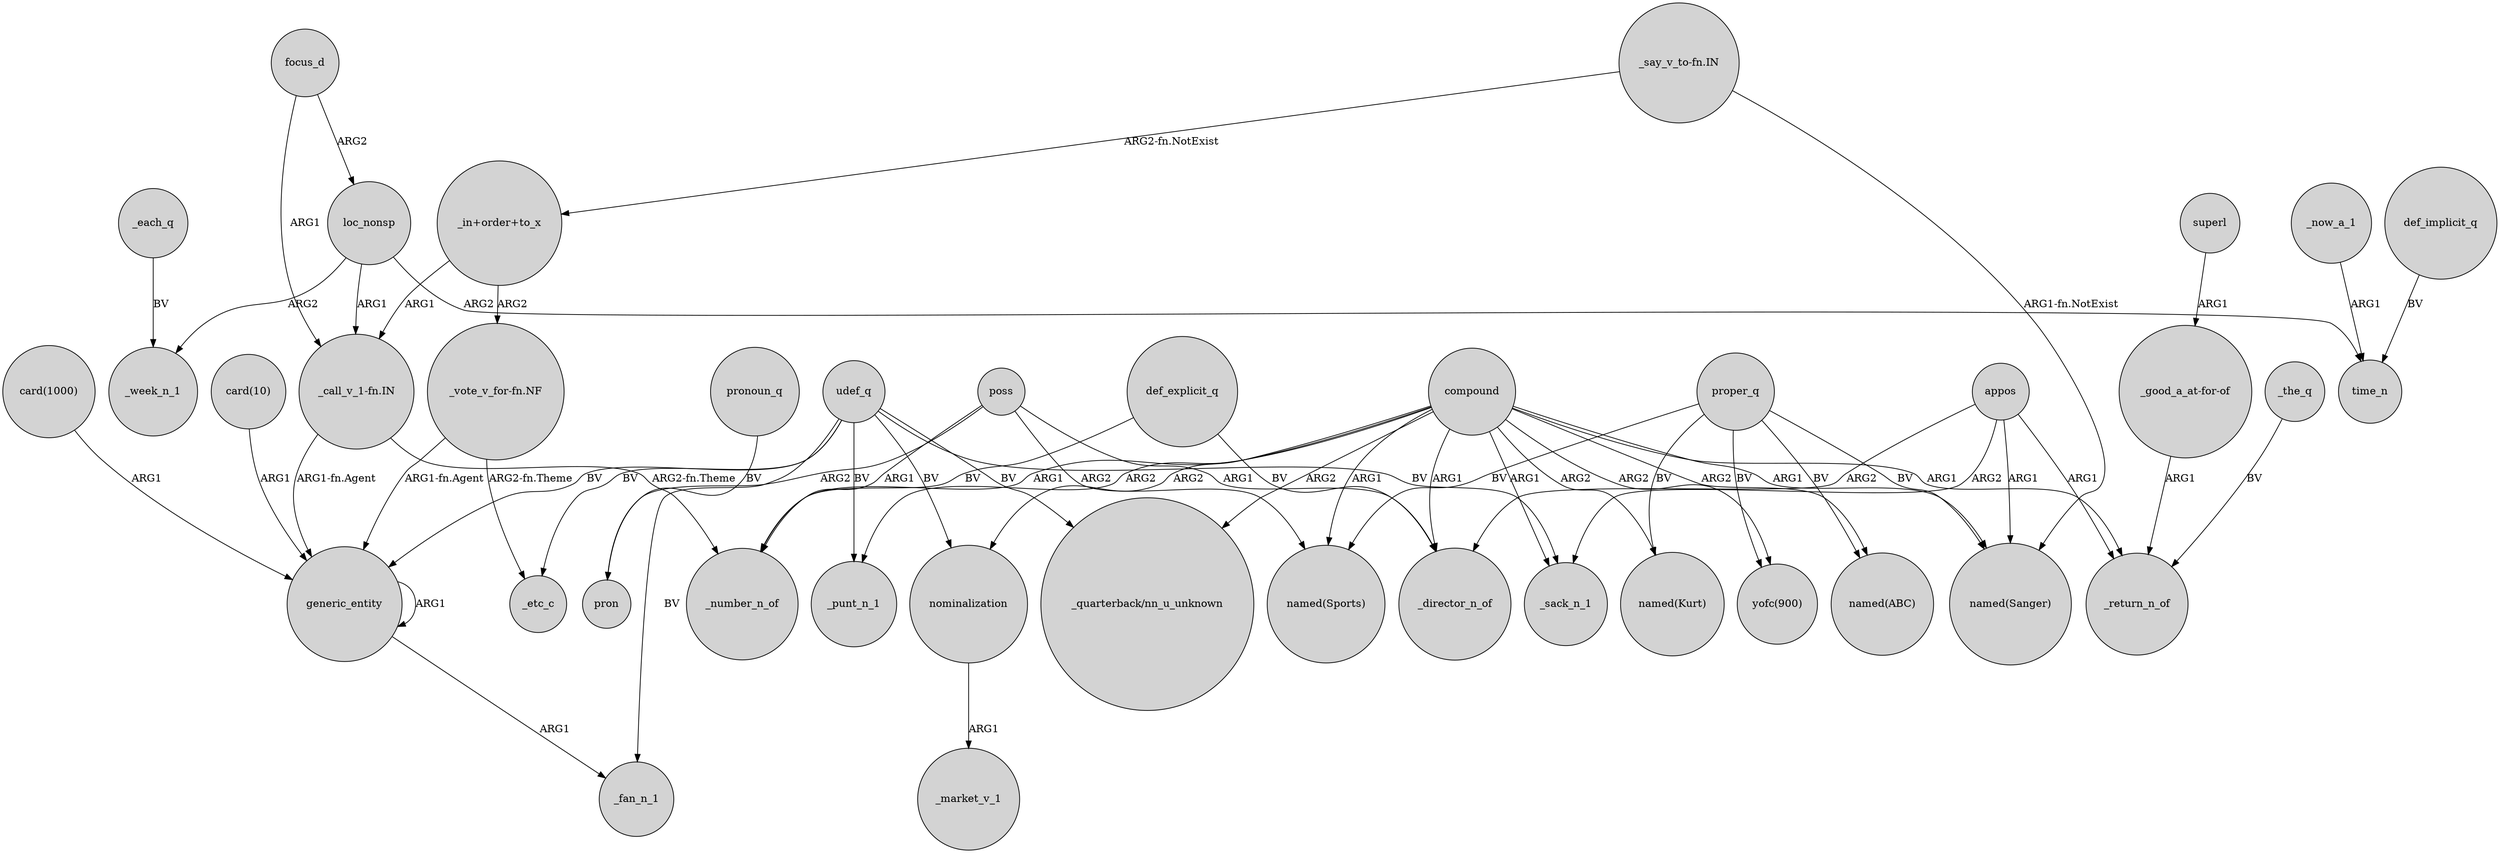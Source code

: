 digraph {
	node [shape=circle style=filled]
	focus_d -> loc_nonsp [label=ARG2]
	compound -> "named(Sanger)" [label=ARG1]
	"_say_v_to-fn.IN" -> "_in+order+to_x" [label="ARG2-fn.NotExist"]
	compound -> "_quarterback/nn_u_unknown" [label=ARG2]
	_the_q -> _return_n_of [label=BV]
	udef_q -> generic_entity [label=BV]
	poss -> pron [label=ARG2]
	proper_q -> "named(Sports)" [label=BV]
	loc_nonsp -> "_call_v_1-fn.IN" [label=ARG1]
	poss -> _director_n_of [label=ARG1]
	"card(10)" -> generic_entity [label=ARG1]
	poss -> "named(Sports)" [label=ARG2]
	"_in+order+to_x" -> "_call_v_1-fn.IN" [label=ARG1]
	proper_q -> "named(Sanger)" [label=BV]
	nominalization -> _market_v_1 [label=ARG1]
	compound -> _punt_n_1 [label=ARG2]
	udef_q -> _fan_n_1 [label=BV]
	proper_q -> "yofc(900)" [label=BV]
	udef_q -> _etc_c [label=BV]
	compound -> nominalization [label=ARG2]
	"_say_v_to-fn.IN" -> "named(Sanger)" [label="ARG1-fn.NotExist"]
	generic_entity -> generic_entity [label=ARG1]
	generic_entity -> _fan_n_1 [label=ARG1]
	"card(1000)" -> generic_entity [label=ARG1]
	compound -> _return_n_of [label=ARG1]
	udef_q -> _punt_n_1 [label=BV]
	loc_nonsp -> time_n [label=ARG2]
	def_explicit_q -> _number_n_of [label=BV]
	appos -> "named(Sanger)" [label=ARG1]
	poss -> _number_n_of [label=ARG1]
	pronoun_q -> pron [label=BV]
	loc_nonsp -> _week_n_1 [label=ARG2]
	udef_q -> _sack_n_1 [label=BV]
	"_vote_v_for-fn.NF" -> _etc_c [label="ARG2-fn.Theme"]
	compound -> "named(Sports)" [label=ARG1]
	focus_d -> "_call_v_1-fn.IN" [label=ARG1]
	superl -> "_good_a_at-for-of" [label=ARG1]
	proper_q -> "named(Kurt)" [label=BV]
	"_in+order+to_x" -> "_vote_v_for-fn.NF" [label=ARG2]
	compound -> "named(ABC)" [label=ARG2]
	proper_q -> "named(ABC)" [label=BV]
	_now_a_1 -> time_n [label=ARG1]
	compound -> _number_n_of [label=ARG1]
	udef_q -> nominalization [label=BV]
	compound -> "yofc(900)" [label=ARG2]
	"_vote_v_for-fn.NF" -> generic_entity [label="ARG1-fn.Agent"]
	appos -> _return_n_of [label=ARG1]
	"_good_a_at-for-of" -> _return_n_of [label=ARG1]
	udef_q -> "_quarterback/nn_u_unknown" [label=BV]
	_each_q -> _week_n_1 [label=BV]
	compound -> "named(Kurt)" [label=ARG2]
	compound -> _director_n_of [label=ARG1]
	appos -> _director_n_of [label=ARG2]
	"_call_v_1-fn.IN" -> _number_n_of [label="ARG2-fn.Theme"]
	compound -> _sack_n_1 [label=ARG1]
	appos -> _sack_n_1 [label=ARG2]
	def_implicit_q -> time_n [label=BV]
	def_explicit_q -> _director_n_of [label=BV]
	"_call_v_1-fn.IN" -> generic_entity [label="ARG1-fn.Agent"]
}

